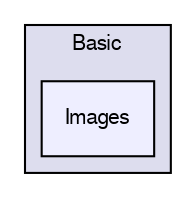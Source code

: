 digraph "Images" {
  compound=true
  node [ fontsize="10", fontname="FreeSans"];
  edge [ labelfontsize="10", labelfontname="FreeSans"];
  subgraph clusterdir_12cb9c0ff06434354199da7fa7f3745e {
    graph [ bgcolor="#ddddee", pencolor="black", label="Basic" fontname="FreeSans", fontsize="10", URL="dir_12cb9c0ff06434354199da7fa7f3745e.html"]
  dir_560a142bc23aa2f379d42c7f1024162f [shape=box, label="Images", style="filled", fillcolor="#eeeeff", pencolor="black", URL="dir_560a142bc23aa2f379d42c7f1024162f.html"];
  }
}
